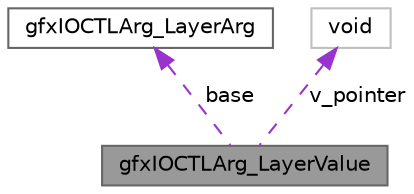digraph "gfxIOCTLArg_LayerValue"
{
 // INTERACTIVE_SVG=YES
 // LATEX_PDF_SIZE
  bgcolor="transparent";
  edge [fontname=Helvetica,fontsize=10,labelfontname=Helvetica,labelfontsize=10];
  node [fontname=Helvetica,fontsize=10,shape=box,height=0.2,width=0.4];
  Node1 [label="gfxIOCTLArg_LayerValue",height=0.2,width=0.4,color="gray40", fillcolor="grey60", style="filled", fontcolor="black",tooltip="This struct represents a common layer value."];
  Node2 -> Node1 [dir="back",color="darkorchid3",style="dashed",label=" base" ];
  Node2 [label="gfxIOCTLArg_LayerArg",height=0.2,width=0.4,color="gray40", fillcolor="white", style="filled",URL="$structgfxIOCTLArg__LayerArg.html",tooltip="This struct represents a basic layer request argument."];
  Node3 -> Node1 [dir="back",color="darkorchid3",style="dashed",label=" v_pointer" ];
  Node3 [label="void",height=0.2,width=0.4,color="grey75", fillcolor="white", style="filled",tooltip=" "];
}
